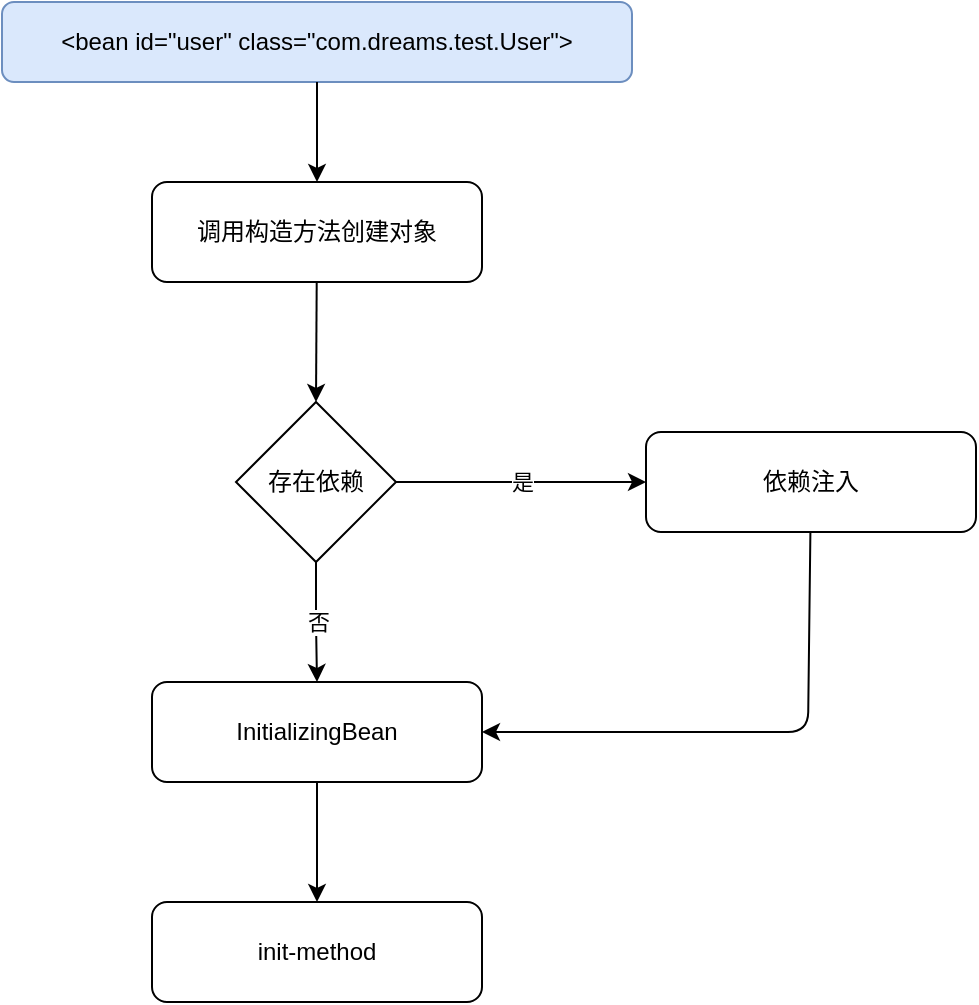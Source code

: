 <mxfile version="14.8.0" type="github">
  <diagram id="PYCznJXyjPELs9L5aGqf" name="Page-1">
    <mxGraphModel dx="1422" dy="770" grid="1" gridSize="10" guides="1" tooltips="1" connect="1" arrows="1" fold="1" page="1" pageScale="1" pageWidth="850" pageHeight="1100" math="0" shadow="0">
      <root>
        <mxCell id="0" />
        <mxCell id="1" parent="0" />
        <mxCell id="GbG1CWpzq4v-m4lvSUoH-3" value="调用构造方法创建对象" style="rounded=1;whiteSpace=wrap;html=1;" vertex="1" parent="1">
          <mxGeometry x="343" y="180" width="165" height="50" as="geometry" />
        </mxCell>
        <mxCell id="GbG1CWpzq4v-m4lvSUoH-4" value="&amp;lt;bean id=&quot;user&quot; class=&quot;com.dreams.test.User&quot;&amp;gt;" style="rounded=1;whiteSpace=wrap;html=1;fillColor=#dae8fc;strokeColor=#6c8ebf;" vertex="1" parent="1">
          <mxGeometry x="268" y="90" width="315" height="40" as="geometry" />
        </mxCell>
        <mxCell id="GbG1CWpzq4v-m4lvSUoH-5" value="依赖注入" style="rounded=1;whiteSpace=wrap;html=1;" vertex="1" parent="1">
          <mxGeometry x="590" y="305" width="165" height="50" as="geometry" />
        </mxCell>
        <mxCell id="GbG1CWpzq4v-m4lvSUoH-6" value="存在依赖" style="rhombus;whiteSpace=wrap;html=1;" vertex="1" parent="1">
          <mxGeometry x="385" y="290" width="80" height="80" as="geometry" />
        </mxCell>
        <mxCell id="GbG1CWpzq4v-m4lvSUoH-7" value="是" style="endArrow=classic;html=1;" edge="1" parent="1" source="GbG1CWpzq4v-m4lvSUoH-6" target="GbG1CWpzq4v-m4lvSUoH-5">
          <mxGeometry width="50" height="50" relative="1" as="geometry">
            <mxPoint x="460" y="332" as="sourcePoint" />
            <mxPoint x="450" y="360" as="targetPoint" />
          </mxGeometry>
        </mxCell>
        <mxCell id="GbG1CWpzq4v-m4lvSUoH-12" value="否" style="edgeStyle=orthogonalEdgeStyle;rounded=0;orthogonalLoop=1;jettySize=auto;html=1;exitX=0.5;exitY=1;exitDx=0;exitDy=0;entryX=0.5;entryY=0;entryDx=0;entryDy=0;" edge="1" parent="1" source="GbG1CWpzq4v-m4lvSUoH-6" target="GbG1CWpzq4v-m4lvSUoH-8">
          <mxGeometry relative="1" as="geometry">
            <mxPoint x="425" y="440" as="targetPoint" />
          </mxGeometry>
        </mxCell>
        <mxCell id="GbG1CWpzq4v-m4lvSUoH-8" value="InitializingBean" style="rounded=1;whiteSpace=wrap;html=1;" vertex="1" parent="1">
          <mxGeometry x="343" y="430" width="165" height="50" as="geometry" />
        </mxCell>
        <mxCell id="GbG1CWpzq4v-m4lvSUoH-9" value="" style="endArrow=classic;html=1;entryX=0.5;entryY=0;entryDx=0;entryDy=0;" edge="1" parent="1" source="GbG1CWpzq4v-m4lvSUoH-3" target="GbG1CWpzq4v-m4lvSUoH-6">
          <mxGeometry width="50" height="50" relative="1" as="geometry">
            <mxPoint x="400" y="410" as="sourcePoint" />
            <mxPoint x="450" y="360" as="targetPoint" />
          </mxGeometry>
        </mxCell>
        <mxCell id="GbG1CWpzq4v-m4lvSUoH-10" value="" style="endArrow=classic;html=1;exitX=0.5;exitY=1;exitDx=0;exitDy=0;" edge="1" parent="1" source="GbG1CWpzq4v-m4lvSUoH-4" target="GbG1CWpzq4v-m4lvSUoH-3">
          <mxGeometry width="50" height="50" relative="1" as="geometry">
            <mxPoint x="400" y="410" as="sourcePoint" />
            <mxPoint x="450" y="360" as="targetPoint" />
          </mxGeometry>
        </mxCell>
        <mxCell id="GbG1CWpzq4v-m4lvSUoH-11" value="" style="endArrow=classic;html=1;entryX=1;entryY=0.5;entryDx=0;entryDy=0;" edge="1" parent="1" source="GbG1CWpzq4v-m4lvSUoH-5" target="GbG1CWpzq4v-m4lvSUoH-8">
          <mxGeometry width="50" height="50" relative="1" as="geometry">
            <mxPoint x="570.353" y="380" as="sourcePoint" />
            <mxPoint x="570" y="440" as="targetPoint" />
            <Array as="points">
              <mxPoint x="671" y="455" />
            </Array>
          </mxGeometry>
        </mxCell>
        <mxCell id="GbG1CWpzq4v-m4lvSUoH-13" value="init-method" style="rounded=1;whiteSpace=wrap;html=1;" vertex="1" parent="1">
          <mxGeometry x="343" y="540" width="165" height="50" as="geometry" />
        </mxCell>
        <mxCell id="GbG1CWpzq4v-m4lvSUoH-14" value="" style="endArrow=classic;html=1;exitX=0.5;exitY=1;exitDx=0;exitDy=0;entryX=0.5;entryY=0;entryDx=0;entryDy=0;" edge="1" parent="1" source="GbG1CWpzq4v-m4lvSUoH-8" target="GbG1CWpzq4v-m4lvSUoH-13">
          <mxGeometry width="50" height="50" relative="1" as="geometry">
            <mxPoint x="420" y="490" as="sourcePoint" />
            <mxPoint x="426" y="530" as="targetPoint" />
          </mxGeometry>
        </mxCell>
      </root>
    </mxGraphModel>
  </diagram>
</mxfile>
